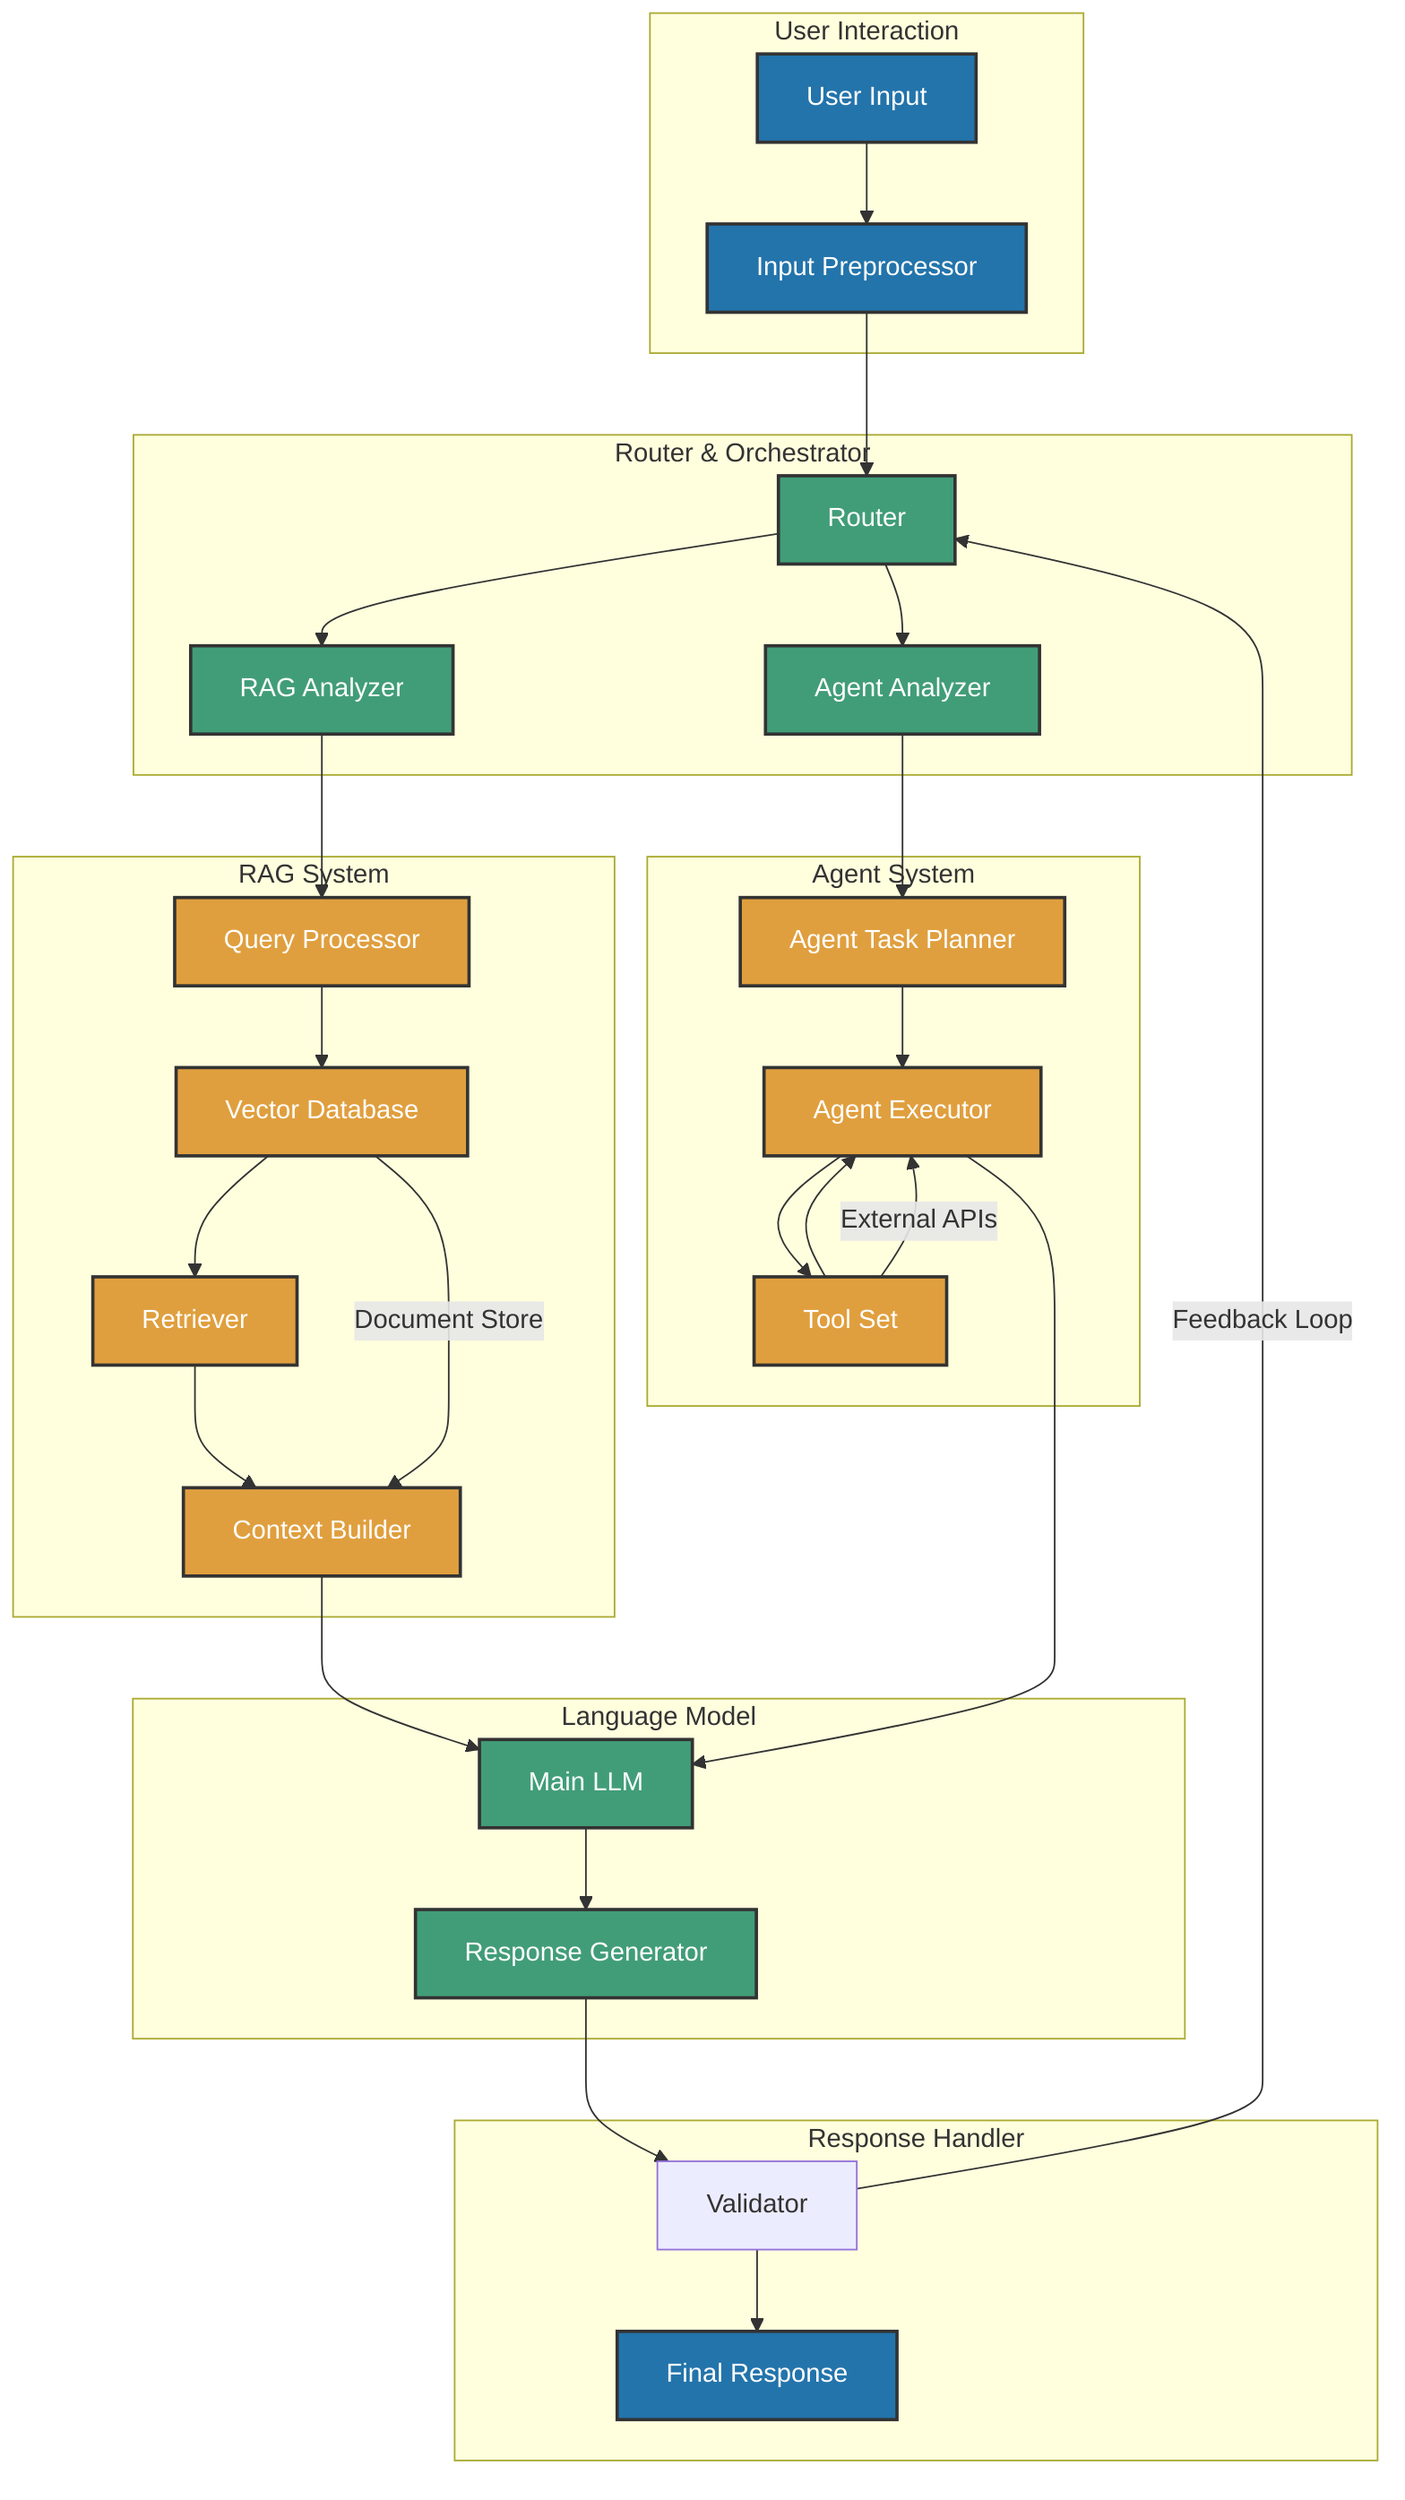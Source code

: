 flowchart TD
    subgraph User["User Interaction"]
        U[User Input] --> P[Input Preprocessor]
    end

    subgraph Router["Router & Orchestrator"]
        P --> RT[Router]
        RT --> AA[Agent Analyzer]
        RT --> RA[RAG Analyzer]
    end

    subgraph RAG["RAG System"]
        RA --> Q[Query Processor]
        Q --> V[Vector Database]
        V --> RET[Retriever]
        RET --> RC[Context Builder]
    end

    subgraph Agents["Agent System"]
        AA --> AT[Agent Task Planner]
        AT --> AE[Agent Executor]
        AE --> Tools[Tool Set]
        Tools --> AE
    end

    subgraph LLM["Language Model"]
        RC --> M[Main LLM]
        AE --> M
        M --> R[Response Generator]
    end

    subgraph Output["Response Handler"]
        R --> Val[Validator]
        Val --> Resp[Final Response]
    end

    %% Additional connections
    Val -- Feedback Loop --> RT
    V -- Document Store --> RC
    Tools -- External APIs --> AE
    
    %% Styling
    classDef primary fill:#2374ab,stroke:#333,stroke-width:2px,color:#fff
    classDef secondary fill:#419d78,stroke:#333,stroke-width:2px,color:#fff
    classDef tertiary fill:#e09f3e,stroke:#333,stroke-width:2px,color:#fff
    
    class U,P,Resp primary
    class RT,AA,RA,M,R secondary
    class Q,V,RET,RC,AT,AE,Tools tertiary
